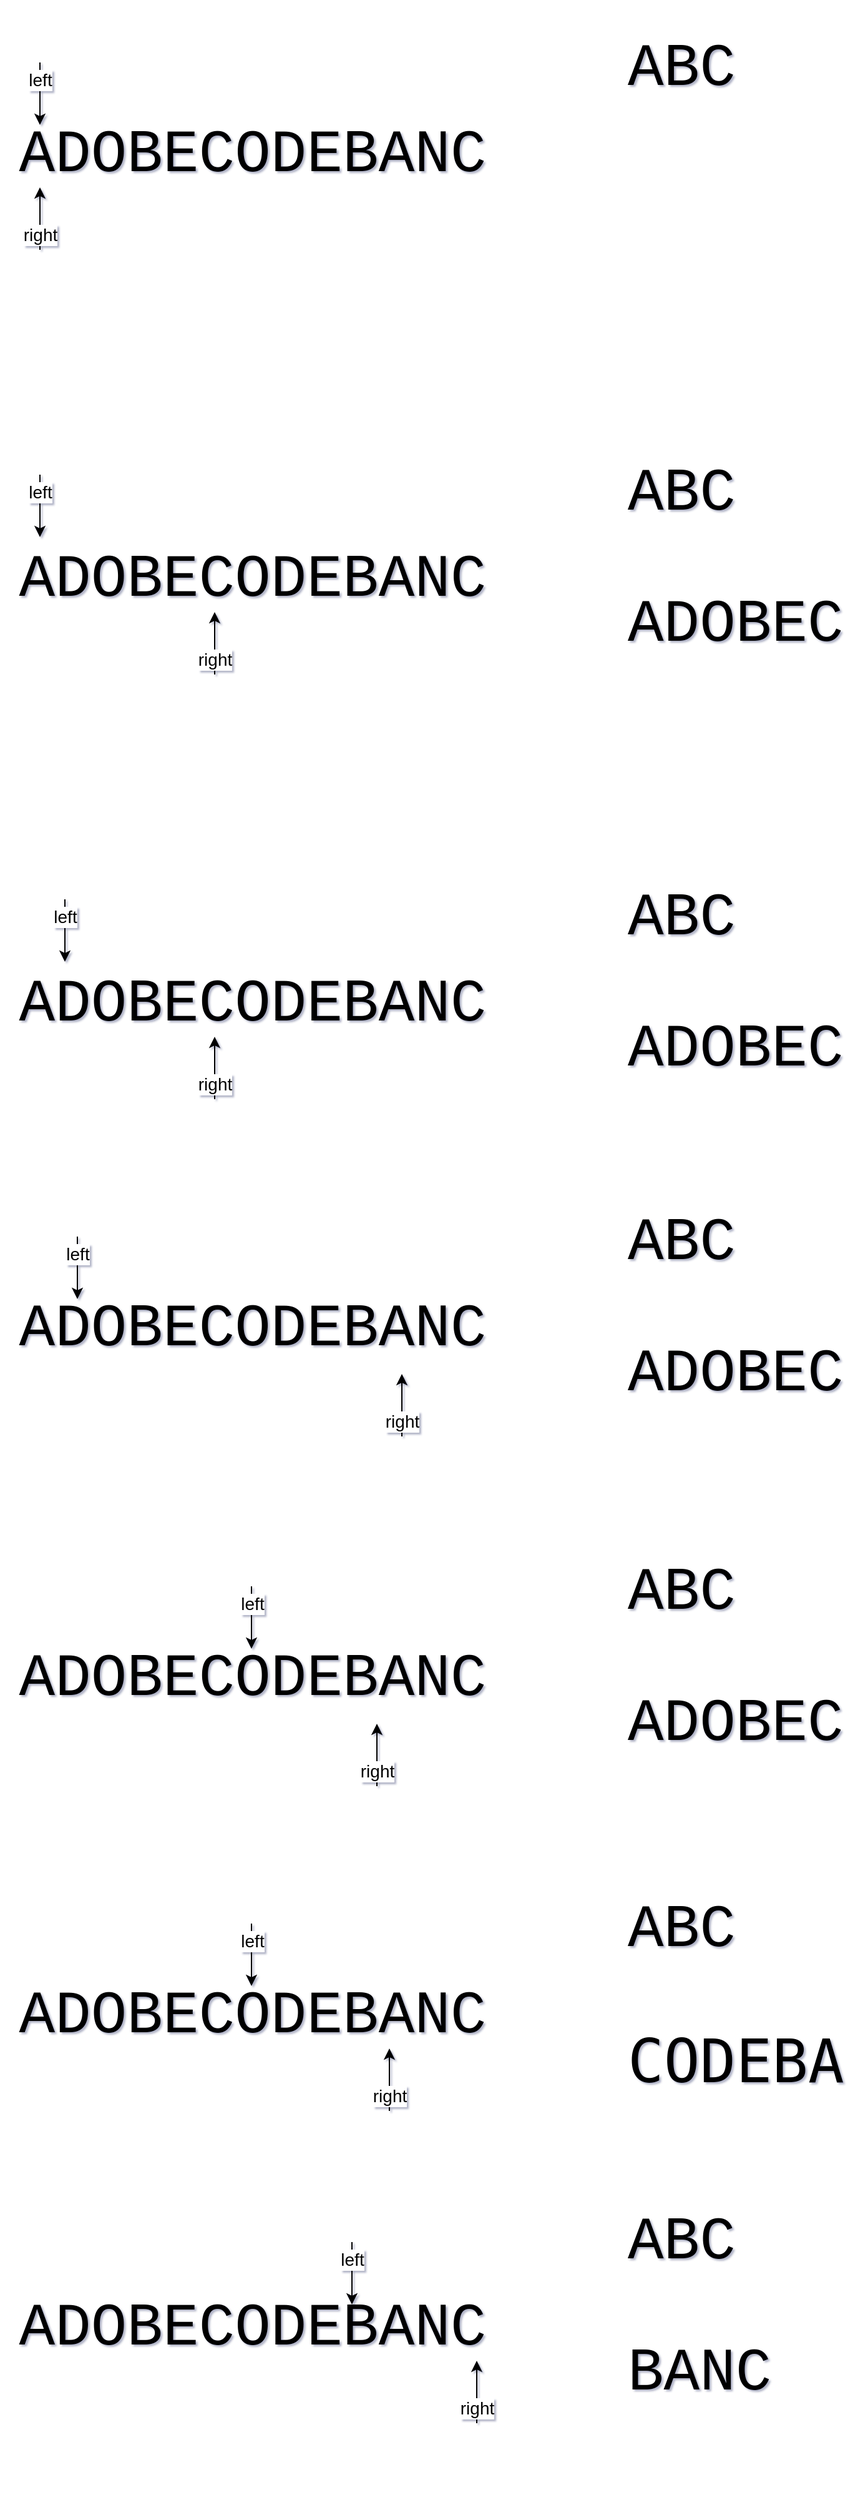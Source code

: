 <mxfile version="13.6.2" type="device"><diagram id="yF1g7N04rcbJuqSw0aQ6" name="第 1 页"><mxGraphModel dx="1929" dy="838" grid="1" gridSize="10" guides="1" tooltips="1" connect="1" arrows="1" fold="1" page="1" pageScale="1" pageWidth="827" pageHeight="1169" background="#ffffff" math="0" shadow="1"><root><mxCell id="0"/><mxCell id="1" parent="0"/><mxCell id="0iFPRW-yaO1l8tgApHi--1" value="&lt;pre style=&quot;box-sizing: border-box; font-family: SFMono-Regular, Consolas, &amp;quot;Liberation Mono&amp;quot;, Menlo, Courier, monospace; margin-top: 0px; margin-bottom: 1em; overflow: auto; background: rgba(var(--dsw-fill-tertiary-rgba)); padding: 10px 15px; color: rgba(var(--grey-9-rgb),1); line-height: 1.6; border-radius: 3px; text-align: start;&quot;&gt;&lt;font style=&quot;font-size: 48px;&quot;&gt;ADOBECODEBANC&lt;/font&gt;&lt;/pre&gt;" style="text;html=1;align=center;verticalAlign=middle;resizable=0;points=[];autosize=1;strokeColor=none;fillColor=none;" parent="1" vertex="1"><mxGeometry x="-70" y="210" width="400" height="120" as="geometry"/></mxCell><mxCell id="0iFPRW-yaO1l8tgApHi--2" value="&lt;pre style=&quot;box-sizing: border-box; font-family: SFMono-Regular, Consolas, &amp;quot;Liberation Mono&amp;quot;, Menlo, Courier, monospace; margin-top: 0px; margin-bottom: 1em; overflow: auto; background: rgba(var(--dsw-fill-tertiary-rgba)); padding: 10px 15px; color: rgba(var(--grey-9-rgb),1); line-height: 1.6; border-radius: 3px; font-style: normal; font-variant-ligatures: normal; font-variant-caps: normal; font-weight: 400; letter-spacing: normal; orphans: 2; text-align: start; text-indent: 0px; text-transform: none; widows: 2; word-spacing: 0px; -webkit-text-stroke-width: 0px; text-decoration-thickness: initial; text-decoration-style: initial; text-decoration-color: initial;&quot;&gt;&lt;font style=&quot;font-size: 48px;&quot;&gt;ABC&lt;/font&gt;&lt;/pre&gt;" style="text;whiteSpace=wrap;html=1;fontSize=48;" parent="1" vertex="1"><mxGeometry x="414" y="140" width="80" height="80" as="geometry"/></mxCell><mxCell id="0iFPRW-yaO1l8tgApHi--4" value="" style="endArrow=classic;html=1;rounded=0;fontSize=48;" parent="1" edge="1"><mxGeometry width="50" height="50" relative="1" as="geometry"><mxPoint x="-40" y="190" as="sourcePoint"/><mxPoint x="-40" y="240" as="targetPoint"/></mxGeometry></mxCell><mxCell id="0iFPRW-yaO1l8tgApHi--9" value="&lt;font style=&quot;font-size: 14px;&quot;&gt;left&lt;/font&gt;" style="edgeLabel;html=1;align=center;verticalAlign=middle;resizable=0;points=[];fontSize=9;" parent="0iFPRW-yaO1l8tgApHi--4" vertex="1" connectable="0"><mxGeometry x="-0.44" relative="1" as="geometry"><mxPoint as="offset"/></mxGeometry></mxCell><mxCell id="0iFPRW-yaO1l8tgApHi--5" value="" style="endArrow=classic;html=1;rounded=0;fontSize=48;" parent="1" edge="1"><mxGeometry width="50" height="50" relative="1" as="geometry"><mxPoint x="-40" y="340" as="sourcePoint"/><mxPoint x="-40" y="290" as="targetPoint"/></mxGeometry></mxCell><mxCell id="0iFPRW-yaO1l8tgApHi--10" value="right" style="edgeLabel;html=1;align=center;verticalAlign=middle;resizable=0;points=[];fontSize=14;" parent="0iFPRW-yaO1l8tgApHi--5" vertex="1" connectable="0"><mxGeometry x="-0.52" relative="1" as="geometry"><mxPoint as="offset"/></mxGeometry></mxCell><mxCell id="0iFPRW-yaO1l8tgApHi--16" value="&lt;pre style=&quot;box-sizing: border-box; font-family: SFMono-Regular, Consolas, &amp;quot;Liberation Mono&amp;quot;, Menlo, Courier, monospace; margin-top: 0px; margin-bottom: 1em; overflow: auto; background: rgba(var(--dsw-fill-tertiary-rgba)); padding: 10px 15px; color: rgba(var(--grey-9-rgb),1); line-height: 1.6; border-radius: 3px; text-align: start;&quot;&gt;&lt;font style=&quot;font-size: 48px;&quot;&gt;ADOBECODEBANC&lt;/font&gt;&lt;/pre&gt;" style="text;html=1;align=center;verticalAlign=middle;resizable=0;points=[];autosize=1;strokeColor=none;fillColor=none;" parent="1" vertex="1"><mxGeometry x="-70" y="550" width="400" height="120" as="geometry"/></mxCell><mxCell id="0iFPRW-yaO1l8tgApHi--17" value="&lt;pre style=&quot;box-sizing: border-box; font-family: SFMono-Regular, Consolas, &amp;quot;Liberation Mono&amp;quot;, Menlo, Courier, monospace; margin-top: 0px; margin-bottom: 1em; overflow: auto; background: rgba(var(--dsw-fill-tertiary-rgba)); padding: 10px 15px; color: rgba(var(--grey-9-rgb),1); line-height: 1.6; border-radius: 3px; font-style: normal; font-variant-ligatures: normal; font-variant-caps: normal; font-weight: 400; letter-spacing: normal; orphans: 2; text-align: start; text-indent: 0px; text-transform: none; widows: 2; word-spacing: 0px; -webkit-text-stroke-width: 0px; text-decoration-thickness: initial; text-decoration-style: initial; text-decoration-color: initial;&quot;&gt;&lt;font style=&quot;font-size: 48px;&quot;&gt;ABC&lt;/font&gt;&lt;/pre&gt;" style="text;whiteSpace=wrap;html=1;fontSize=48;" parent="1" vertex="1"><mxGeometry x="414" y="480" width="80" height="80" as="geometry"/></mxCell><mxCell id="0iFPRW-yaO1l8tgApHi--18" value="" style="endArrow=classic;html=1;rounded=0;fontSize=48;" parent="1" edge="1"><mxGeometry width="50" height="50" relative="1" as="geometry"><mxPoint x="-40" y="520" as="sourcePoint"/><mxPoint x="-40" y="570" as="targetPoint"/></mxGeometry></mxCell><mxCell id="0iFPRW-yaO1l8tgApHi--19" value="&lt;font style=&quot;font-size: 14px;&quot;&gt;left&lt;/font&gt;" style="edgeLabel;html=1;align=center;verticalAlign=middle;resizable=0;points=[];fontSize=9;" parent="0iFPRW-yaO1l8tgApHi--18" vertex="1" connectable="0"><mxGeometry x="-0.44" relative="1" as="geometry"><mxPoint as="offset"/></mxGeometry></mxCell><mxCell id="0iFPRW-yaO1l8tgApHi--20" value="" style="endArrow=classic;html=1;rounded=0;fontSize=48;" parent="1" edge="1"><mxGeometry width="50" height="50" relative="1" as="geometry"><mxPoint x="100" y="680" as="sourcePoint"/><mxPoint x="100" y="630" as="targetPoint"/></mxGeometry></mxCell><mxCell id="0iFPRW-yaO1l8tgApHi--21" value="right" style="edgeLabel;html=1;align=center;verticalAlign=middle;resizable=0;points=[];fontSize=14;" parent="0iFPRW-yaO1l8tgApHi--20" vertex="1" connectable="0"><mxGeometry x="-0.52" relative="1" as="geometry"><mxPoint as="offset"/></mxGeometry></mxCell><mxCell id="0iFPRW-yaO1l8tgApHi--22" value="&lt;pre style=&quot;box-sizing: border-box; font-family: SFMono-Regular, Consolas, &amp;quot;Liberation Mono&amp;quot;, Menlo, Courier, monospace; margin-top: 0px; margin-bottom: 1em; overflow: auto; background: rgba(var(--dsw-fill-tertiary-rgba)); padding: 10px 15px; color: rgba(var(--grey-9-rgb),1); line-height: 1.6; border-radius: 3px; font-style: normal; font-variant-ligatures: normal; font-variant-caps: normal; font-weight: 400; letter-spacing: normal; orphans: 2; text-align: start; text-indent: 0px; text-transform: none; widows: 2; word-spacing: 0px; -webkit-text-stroke-width: 0px; text-decoration-thickness: initial; text-decoration-style: initial; text-decoration-color: initial;&quot;&gt;&lt;font style=&quot;font-size: 48px;&quot;&gt;ADOBEC&lt;/font&gt;&lt;/pre&gt;" style="text;whiteSpace=wrap;html=1;fontSize=48;" parent="1" vertex="1"><mxGeometry x="414" y="585" width="80" height="80" as="geometry"/></mxCell><mxCell id="0iFPRW-yaO1l8tgApHi--23" value="&lt;pre style=&quot;box-sizing: border-box; font-family: SFMono-Regular, Consolas, &amp;quot;Liberation Mono&amp;quot;, Menlo, Courier, monospace; margin-top: 0px; margin-bottom: 1em; overflow: auto; background: rgba(var(--dsw-fill-tertiary-rgba)); padding: 10px 15px; color: rgba(var(--grey-9-rgb),1); line-height: 1.6; border-radius: 3px; text-align: start;&quot;&gt;&lt;font style=&quot;font-size: 48px;&quot;&gt;ADOBECODEBANC&lt;/font&gt;&lt;/pre&gt;" style="text;html=1;align=center;verticalAlign=middle;resizable=0;points=[];autosize=1;strokeColor=none;fillColor=none;" parent="1" vertex="1"><mxGeometry x="-70" y="890" width="400" height="120" as="geometry"/></mxCell><mxCell id="0iFPRW-yaO1l8tgApHi--24" value="&lt;pre style=&quot;box-sizing: border-box; font-family: SFMono-Regular, Consolas, &amp;quot;Liberation Mono&amp;quot;, Menlo, Courier, monospace; margin-top: 0px; margin-bottom: 1em; overflow: auto; background: rgba(var(--dsw-fill-tertiary-rgba)); padding: 10px 15px; color: rgba(var(--grey-9-rgb),1); line-height: 1.6; border-radius: 3px; font-style: normal; font-variant-ligatures: normal; font-variant-caps: normal; font-weight: 400; letter-spacing: normal; orphans: 2; text-align: start; text-indent: 0px; text-transform: none; widows: 2; word-spacing: 0px; -webkit-text-stroke-width: 0px; text-decoration-thickness: initial; text-decoration-style: initial; text-decoration-color: initial;&quot;&gt;&lt;font style=&quot;font-size: 48px;&quot;&gt;ABC&lt;/font&gt;&lt;/pre&gt;" style="text;whiteSpace=wrap;html=1;fontSize=48;" parent="1" vertex="1"><mxGeometry x="414" y="820" width="80" height="80" as="geometry"/></mxCell><mxCell id="0iFPRW-yaO1l8tgApHi--25" value="" style="endArrow=classic;html=1;rounded=0;fontSize=48;" parent="1" edge="1"><mxGeometry width="50" height="50" relative="1" as="geometry"><mxPoint x="-20" y="860" as="sourcePoint"/><mxPoint x="-20" y="910" as="targetPoint"/></mxGeometry></mxCell><mxCell id="0iFPRW-yaO1l8tgApHi--26" value="&lt;font style=&quot;font-size: 14px;&quot;&gt;left&lt;/font&gt;" style="edgeLabel;html=1;align=center;verticalAlign=middle;resizable=0;points=[];fontSize=9;" parent="0iFPRW-yaO1l8tgApHi--25" vertex="1" connectable="0"><mxGeometry x="-0.44" relative="1" as="geometry"><mxPoint as="offset"/></mxGeometry></mxCell><mxCell id="0iFPRW-yaO1l8tgApHi--27" value="" style="endArrow=classic;html=1;rounded=0;fontSize=48;" parent="1" edge="1"><mxGeometry width="50" height="50" relative="1" as="geometry"><mxPoint x="100" y="1020" as="sourcePoint"/><mxPoint x="100" y="970" as="targetPoint"/></mxGeometry></mxCell><mxCell id="0iFPRW-yaO1l8tgApHi--28" value="right" style="edgeLabel;html=1;align=center;verticalAlign=middle;resizable=0;points=[];fontSize=14;" parent="0iFPRW-yaO1l8tgApHi--27" vertex="1" connectable="0"><mxGeometry x="-0.52" relative="1" as="geometry"><mxPoint as="offset"/></mxGeometry></mxCell><mxCell id="0iFPRW-yaO1l8tgApHi--29" value="&lt;pre style=&quot;box-sizing: border-box; font-family: SFMono-Regular, Consolas, &amp;quot;Liberation Mono&amp;quot;, Menlo, Courier, monospace; margin-top: 0px; margin-bottom: 1em; overflow: auto; background: rgba(var(--dsw-fill-tertiary-rgba)); padding: 10px 15px; color: rgba(var(--grey-9-rgb),1); line-height: 1.6; border-radius: 3px; font-style: normal; font-variant-ligatures: normal; font-variant-caps: normal; font-weight: 400; letter-spacing: normal; orphans: 2; text-align: start; text-indent: 0px; text-transform: none; widows: 2; word-spacing: 0px; -webkit-text-stroke-width: 0px; text-decoration-thickness: initial; text-decoration-style: initial; text-decoration-color: initial;&quot;&gt;&lt;font style=&quot;font-size: 48px;&quot;&gt;ADOBEC&lt;/font&gt;&lt;/pre&gt;" style="text;whiteSpace=wrap;html=1;fontSize=48;" parent="1" vertex="1"><mxGeometry x="414" y="925" width="80" height="80" as="geometry"/></mxCell><mxCell id="0iFPRW-yaO1l8tgApHi--30" value="&lt;pre style=&quot;box-sizing: border-box; font-family: SFMono-Regular, Consolas, &amp;quot;Liberation Mono&amp;quot;, Menlo, Courier, monospace; margin-top: 0px; margin-bottom: 1em; overflow: auto; background: rgba(var(--dsw-fill-tertiary-rgba)); padding: 10px 15px; color: rgba(var(--grey-9-rgb),1); line-height: 1.6; border-radius: 3px; text-align: start;&quot;&gt;&lt;font style=&quot;font-size: 48px;&quot;&gt;ADOBECODEBANC&lt;/font&gt;&lt;/pre&gt;" style="text;html=1;align=center;verticalAlign=middle;resizable=0;points=[];autosize=1;strokeColor=none;fillColor=none;" parent="1" vertex="1"><mxGeometry x="-70" y="1430" width="400" height="120" as="geometry"/></mxCell><mxCell id="0iFPRW-yaO1l8tgApHi--31" value="&lt;pre style=&quot;box-sizing: border-box; font-family: SFMono-Regular, Consolas, &amp;quot;Liberation Mono&amp;quot;, Menlo, Courier, monospace; margin-top: 0px; margin-bottom: 1em; overflow: auto; background: rgba(var(--dsw-fill-tertiary-rgba)); padding: 10px 15px; color: rgba(var(--grey-9-rgb),1); line-height: 1.6; border-radius: 3px; font-style: normal; font-variant-ligatures: normal; font-variant-caps: normal; font-weight: 400; letter-spacing: normal; orphans: 2; text-align: start; text-indent: 0px; text-transform: none; widows: 2; word-spacing: 0px; -webkit-text-stroke-width: 0px; text-decoration-thickness: initial; text-decoration-style: initial; text-decoration-color: initial;&quot;&gt;&lt;font style=&quot;font-size: 48px;&quot;&gt;ABC&lt;/font&gt;&lt;/pre&gt;" style="text;whiteSpace=wrap;html=1;fontSize=48;" parent="1" vertex="1"><mxGeometry x="414" y="1360" width="80" height="80" as="geometry"/></mxCell><mxCell id="0iFPRW-yaO1l8tgApHi--32" value="" style="endArrow=classic;html=1;rounded=0;fontSize=48;" parent="1" edge="1"><mxGeometry width="50" height="50" relative="1" as="geometry"><mxPoint x="129.5" y="1410" as="sourcePoint"/><mxPoint x="129.5" y="1460" as="targetPoint"/></mxGeometry></mxCell><mxCell id="0iFPRW-yaO1l8tgApHi--33" value="&lt;font style=&quot;font-size: 14px;&quot;&gt;left&lt;/font&gt;" style="edgeLabel;html=1;align=center;verticalAlign=middle;resizable=0;points=[];fontSize=9;" parent="0iFPRW-yaO1l8tgApHi--32" vertex="1" connectable="0"><mxGeometry x="-0.44" relative="1" as="geometry"><mxPoint as="offset"/></mxGeometry></mxCell><mxCell id="0iFPRW-yaO1l8tgApHi--34" value="" style="endArrow=classic;html=1;rounded=0;fontSize=48;" parent="1" edge="1"><mxGeometry width="50" height="50" relative="1" as="geometry"><mxPoint x="230" y="1570" as="sourcePoint"/><mxPoint x="230" y="1520" as="targetPoint"/></mxGeometry></mxCell><mxCell id="0iFPRW-yaO1l8tgApHi--35" value="right" style="edgeLabel;html=1;align=center;verticalAlign=middle;resizable=0;points=[];fontSize=14;" parent="0iFPRW-yaO1l8tgApHi--34" vertex="1" connectable="0"><mxGeometry x="-0.52" relative="1" as="geometry"><mxPoint as="offset"/></mxGeometry></mxCell><mxCell id="0iFPRW-yaO1l8tgApHi--36" value="&lt;pre style=&quot;box-sizing: border-box; font-family: SFMono-Regular, Consolas, &amp;quot;Liberation Mono&amp;quot;, Menlo, Courier, monospace; margin-top: 0px; margin-bottom: 1em; overflow: auto; background: rgba(var(--dsw-fill-tertiary-rgba)); padding: 10px 15px; color: rgba(var(--grey-9-rgb),1); line-height: 1.6; border-radius: 3px; font-style: normal; font-variant-ligatures: normal; font-variant-caps: normal; font-weight: 400; letter-spacing: normal; orphans: 2; text-align: start; text-indent: 0px; text-transform: none; widows: 2; word-spacing: 0px; -webkit-text-stroke-width: 0px; text-decoration-thickness: initial; text-decoration-style: initial; text-decoration-color: initial;&quot;&gt;&lt;font style=&quot;font-size: 48px;&quot;&gt;ADOBEC&lt;/font&gt;&lt;/pre&gt;" style="text;whiteSpace=wrap;html=1;fontSize=48;" parent="1" vertex="1"><mxGeometry x="414" y="1465" width="80" height="80" as="geometry"/></mxCell><mxCell id="0iFPRW-yaO1l8tgApHi--39" value="&lt;pre style=&quot;box-sizing: border-box; font-family: SFMono-Regular, Consolas, &amp;quot;Liberation Mono&amp;quot;, Menlo, Courier, monospace; margin-top: 0px; margin-bottom: 1em; overflow: auto; background: rgba(var(--dsw-fill-tertiary-rgba)); padding: 10px 15px; color: rgba(var(--grey-9-rgb),1); line-height: 1.6; border-radius: 3px; text-align: start;&quot;&gt;&lt;font style=&quot;font-size: 48px;&quot;&gt;ADOBECODEBANC&lt;/font&gt;&lt;/pre&gt;" style="text;html=1;align=center;verticalAlign=middle;resizable=0;points=[];autosize=1;strokeColor=none;fillColor=none;" parent="1" vertex="1"><mxGeometry x="-70" y="1700" width="400" height="120" as="geometry"/></mxCell><mxCell id="0iFPRW-yaO1l8tgApHi--40" value="&lt;pre style=&quot;box-sizing: border-box; font-family: SFMono-Regular, Consolas, &amp;quot;Liberation Mono&amp;quot;, Menlo, Courier, monospace; margin-top: 0px; margin-bottom: 1em; overflow: auto; background: rgba(var(--dsw-fill-tertiary-rgba)); padding: 10px 15px; color: rgba(var(--grey-9-rgb),1); line-height: 1.6; border-radius: 3px; font-style: normal; font-variant-ligatures: normal; font-variant-caps: normal; font-weight: 400; letter-spacing: normal; orphans: 2; text-align: start; text-indent: 0px; text-transform: none; widows: 2; word-spacing: 0px; -webkit-text-stroke-width: 0px; text-decoration-thickness: initial; text-decoration-style: initial; text-decoration-color: initial;&quot;&gt;&lt;font style=&quot;font-size: 48px;&quot;&gt;ABC&lt;/font&gt;&lt;/pre&gt;" style="text;whiteSpace=wrap;html=1;fontSize=48;" parent="1" vertex="1"><mxGeometry x="414" y="1630" width="80" height="80" as="geometry"/></mxCell><mxCell id="0iFPRW-yaO1l8tgApHi--41" value="" style="endArrow=classic;html=1;rounded=0;fontSize=48;" parent="1" edge="1"><mxGeometry width="50" height="50" relative="1" as="geometry"><mxPoint x="129.5" y="1680" as="sourcePoint"/><mxPoint x="129.5" y="1730" as="targetPoint"/></mxGeometry></mxCell><mxCell id="0iFPRW-yaO1l8tgApHi--42" value="&lt;font style=&quot;font-size: 14px;&quot;&gt;left&lt;/font&gt;" style="edgeLabel;html=1;align=center;verticalAlign=middle;resizable=0;points=[];fontSize=9;" parent="0iFPRW-yaO1l8tgApHi--41" vertex="1" connectable="0"><mxGeometry x="-0.44" relative="1" as="geometry"><mxPoint as="offset"/></mxGeometry></mxCell><mxCell id="0iFPRW-yaO1l8tgApHi--43" value="" style="endArrow=classic;html=1;rounded=0;fontSize=48;" parent="1" edge="1"><mxGeometry width="50" height="50" relative="1" as="geometry"><mxPoint x="240" y="1830" as="sourcePoint"/><mxPoint x="240" y="1780" as="targetPoint"/></mxGeometry></mxCell><mxCell id="0iFPRW-yaO1l8tgApHi--44" value="right" style="edgeLabel;html=1;align=center;verticalAlign=middle;resizable=0;points=[];fontSize=14;" parent="0iFPRW-yaO1l8tgApHi--43" vertex="1" connectable="0"><mxGeometry x="-0.52" relative="1" as="geometry"><mxPoint as="offset"/></mxGeometry></mxCell><mxCell id="0iFPRW-yaO1l8tgApHi--45" value="&lt;pre style=&quot;box-sizing: border-box ; font-family: , &amp;#34;consolas&amp;#34; , &amp;#34;liberation mono&amp;#34; , &amp;#34;menlo&amp;#34; , &amp;#34;courier&amp;#34; , monospace ; margin-top: 0px ; margin-bottom: 1em ; overflow: auto ; background: rgba() ; padding: 10px 15px ; color: rgba(, 1) ; line-height: 1.6 ; border-radius: 3px ; font-style: normal ; font-weight: 400 ; letter-spacing: normal ; text-indent: 0px ; text-transform: none ; word-spacing: 0px&quot;&gt;&lt;font style=&quot;font-size: 48px&quot;&gt;CODEBA&lt;/font&gt;&lt;/pre&gt;" style="text;whiteSpace=wrap;html=1;fontSize=48;" parent="1" vertex="1"><mxGeometry x="414" y="1735" width="80" height="80" as="geometry"/></mxCell><mxCell id="0iFPRW-yaO1l8tgApHi--46" value="&lt;pre style=&quot;box-sizing: border-box; font-family: SFMono-Regular, Consolas, &amp;quot;Liberation Mono&amp;quot;, Menlo, Courier, monospace; margin-top: 0px; margin-bottom: 1em; overflow: auto; background: rgba(var(--dsw-fill-tertiary-rgba)); padding: 10px 15px; color: rgba(var(--grey-9-rgb),1); line-height: 1.6; border-radius: 3px; text-align: start;&quot;&gt;&lt;font style=&quot;font-size: 48px;&quot;&gt;ADOBECODEBANC&lt;/font&gt;&lt;/pre&gt;" style="text;html=1;align=center;verticalAlign=middle;resizable=0;points=[];autosize=1;strokeColor=none;fillColor=none;" parent="1" vertex="1"><mxGeometry x="-70" y="1950" width="400" height="120" as="geometry"/></mxCell><mxCell id="0iFPRW-yaO1l8tgApHi--47" value="&lt;pre style=&quot;box-sizing: border-box; font-family: SFMono-Regular, Consolas, &amp;quot;Liberation Mono&amp;quot;, Menlo, Courier, monospace; margin-top: 0px; margin-bottom: 1em; overflow: auto; background: rgba(var(--dsw-fill-tertiary-rgba)); padding: 10px 15px; color: rgba(var(--grey-9-rgb),1); line-height: 1.6; border-radius: 3px; font-style: normal; font-variant-ligatures: normal; font-variant-caps: normal; font-weight: 400; letter-spacing: normal; orphans: 2; text-align: start; text-indent: 0px; text-transform: none; widows: 2; word-spacing: 0px; -webkit-text-stroke-width: 0px; text-decoration-thickness: initial; text-decoration-style: initial; text-decoration-color: initial;&quot;&gt;&lt;font style=&quot;font-size: 48px;&quot;&gt;ABC&lt;/font&gt;&lt;/pre&gt;" style="text;whiteSpace=wrap;html=1;fontSize=48;" parent="1" vertex="1"><mxGeometry x="414" y="1880" width="80" height="80" as="geometry"/></mxCell><mxCell id="0iFPRW-yaO1l8tgApHi--48" value="" style="endArrow=classic;html=1;rounded=0;fontSize=48;" parent="1" edge="1"><mxGeometry width="50" height="50" relative="1" as="geometry"><mxPoint x="210" y="1935" as="sourcePoint"/><mxPoint x="210" y="1985" as="targetPoint"/></mxGeometry></mxCell><mxCell id="0iFPRW-yaO1l8tgApHi--49" value="&lt;font style=&quot;font-size: 14px;&quot;&gt;left&lt;/font&gt;" style="edgeLabel;html=1;align=center;verticalAlign=middle;resizable=0;points=[];fontSize=9;" parent="0iFPRW-yaO1l8tgApHi--48" vertex="1" connectable="0"><mxGeometry x="-0.44" relative="1" as="geometry"><mxPoint as="offset"/></mxGeometry></mxCell><mxCell id="0iFPRW-yaO1l8tgApHi--50" value="" style="endArrow=classic;html=1;rounded=0;fontSize=48;" parent="1" edge="1"><mxGeometry width="50" height="50" relative="1" as="geometry"><mxPoint x="310" y="2080" as="sourcePoint"/><mxPoint x="310" y="2030" as="targetPoint"/></mxGeometry></mxCell><mxCell id="0iFPRW-yaO1l8tgApHi--51" value="right" style="edgeLabel;html=1;align=center;verticalAlign=middle;resizable=0;points=[];fontSize=14;" parent="0iFPRW-yaO1l8tgApHi--50" vertex="1" connectable="0"><mxGeometry x="-0.52" relative="1" as="geometry"><mxPoint as="offset"/></mxGeometry></mxCell><mxCell id="0iFPRW-yaO1l8tgApHi--52" value="&lt;pre style=&quot;box-sizing: border-box; font-family: SFMono-Regular, Consolas, &amp;quot;Liberation Mono&amp;quot;, Menlo, Courier, monospace; margin-top: 0px; margin-bottom: 1em; overflow: auto; background: rgba(var(--dsw-fill-tertiary-rgba)); padding: 10px 15px; color: rgba(var(--grey-9-rgb),1); line-height: 1.6; border-radius: 3px; font-style: normal; font-variant-ligatures: normal; font-variant-caps: normal; font-weight: 400; letter-spacing: normal; orphans: 2; text-align: start; text-indent: 0px; text-transform: none; widows: 2; word-spacing: 0px; -webkit-text-stroke-width: 0px; text-decoration-thickness: initial; text-decoration-style: initial; text-decoration-color: initial;&quot;&gt;BANC&lt;/pre&gt;" style="text;whiteSpace=wrap;html=1;fontSize=48;" parent="1" vertex="1"><mxGeometry x="414" y="1985" width="80" height="80" as="geometry"/></mxCell><mxCell id="0iFPRW-yaO1l8tgApHi--53" value="&lt;pre style=&quot;box-sizing: border-box; font-family: SFMono-Regular, Consolas, &amp;quot;Liberation Mono&amp;quot;, Menlo, Courier, monospace; margin-top: 0px; margin-bottom: 1em; overflow: auto; background: rgba(var(--dsw-fill-tertiary-rgba)); padding: 10px 15px; color: rgba(var(--grey-9-rgb),1); line-height: 1.6; border-radius: 3px; text-align: start;&quot;&gt;&lt;font style=&quot;font-size: 48px;&quot;&gt;ADOBECODEBANC&lt;/font&gt;&lt;/pre&gt;" style="text;html=1;align=center;verticalAlign=middle;resizable=0;points=[];autosize=1;strokeColor=none;fillColor=none;" parent="1" vertex="1"><mxGeometry x="-70" y="1150" width="400" height="120" as="geometry"/></mxCell><mxCell id="0iFPRW-yaO1l8tgApHi--54" value="&lt;pre style=&quot;box-sizing: border-box; font-family: SFMono-Regular, Consolas, &amp;quot;Liberation Mono&amp;quot;, Menlo, Courier, monospace; margin-top: 0px; margin-bottom: 1em; overflow: auto; background: rgba(var(--dsw-fill-tertiary-rgba)); padding: 10px 15px; color: rgba(var(--grey-9-rgb),1); line-height: 1.6; border-radius: 3px; font-style: normal; font-variant-ligatures: normal; font-variant-caps: normal; font-weight: 400; letter-spacing: normal; orphans: 2; text-align: start; text-indent: 0px; text-transform: none; widows: 2; word-spacing: 0px; -webkit-text-stroke-width: 0px; text-decoration-thickness: initial; text-decoration-style: initial; text-decoration-color: initial;&quot;&gt;&lt;font style=&quot;font-size: 48px;&quot;&gt;ABC&lt;/font&gt;&lt;/pre&gt;" style="text;whiteSpace=wrap;html=1;fontSize=48;" parent="1" vertex="1"><mxGeometry x="414" y="1080" width="80" height="80" as="geometry"/></mxCell><mxCell id="0iFPRW-yaO1l8tgApHi--55" value="" style="endArrow=classic;html=1;rounded=0;fontSize=48;" parent="1" edge="1"><mxGeometry width="50" height="50" relative="1" as="geometry"><mxPoint x="-10" y="1130" as="sourcePoint"/><mxPoint x="-10" y="1180" as="targetPoint"/></mxGeometry></mxCell><mxCell id="0iFPRW-yaO1l8tgApHi--56" value="&lt;font style=&quot;font-size: 14px;&quot;&gt;left&lt;/font&gt;" style="edgeLabel;html=1;align=center;verticalAlign=middle;resizable=0;points=[];fontSize=9;" parent="0iFPRW-yaO1l8tgApHi--55" vertex="1" connectable="0"><mxGeometry x="-0.44" relative="1" as="geometry"><mxPoint as="offset"/></mxGeometry></mxCell><mxCell id="0iFPRW-yaO1l8tgApHi--57" value="" style="endArrow=classic;html=1;rounded=0;fontSize=48;" parent="1" edge="1"><mxGeometry width="50" height="50" relative="1" as="geometry"><mxPoint x="250" y="1290" as="sourcePoint"/><mxPoint x="250" y="1240" as="targetPoint"/></mxGeometry></mxCell><mxCell id="0iFPRW-yaO1l8tgApHi--58" value="right" style="edgeLabel;html=1;align=center;verticalAlign=middle;resizable=0;points=[];fontSize=14;" parent="0iFPRW-yaO1l8tgApHi--57" vertex="1" connectable="0"><mxGeometry x="-0.52" relative="1" as="geometry"><mxPoint as="offset"/></mxGeometry></mxCell><mxCell id="0iFPRW-yaO1l8tgApHi--59" value="&lt;pre style=&quot;box-sizing: border-box; font-family: SFMono-Regular, Consolas, &amp;quot;Liberation Mono&amp;quot;, Menlo, Courier, monospace; margin-top: 0px; margin-bottom: 1em; overflow: auto; background: rgba(var(--dsw-fill-tertiary-rgba)); padding: 10px 15px; color: rgba(var(--grey-9-rgb),1); line-height: 1.6; border-radius: 3px; font-style: normal; font-variant-ligatures: normal; font-variant-caps: normal; font-weight: 400; letter-spacing: normal; orphans: 2; text-align: start; text-indent: 0px; text-transform: none; widows: 2; word-spacing: 0px; -webkit-text-stroke-width: 0px; text-decoration-thickness: initial; text-decoration-style: initial; text-decoration-color: initial;&quot;&gt;&lt;font style=&quot;font-size: 48px;&quot;&gt;ADOBEC&lt;/font&gt;&lt;/pre&gt;" style="text;whiteSpace=wrap;html=1;fontSize=48;" parent="1" vertex="1"><mxGeometry x="414" y="1185" width="80" height="80" as="geometry"/></mxCell></root></mxGraphModel></diagram></mxfile>